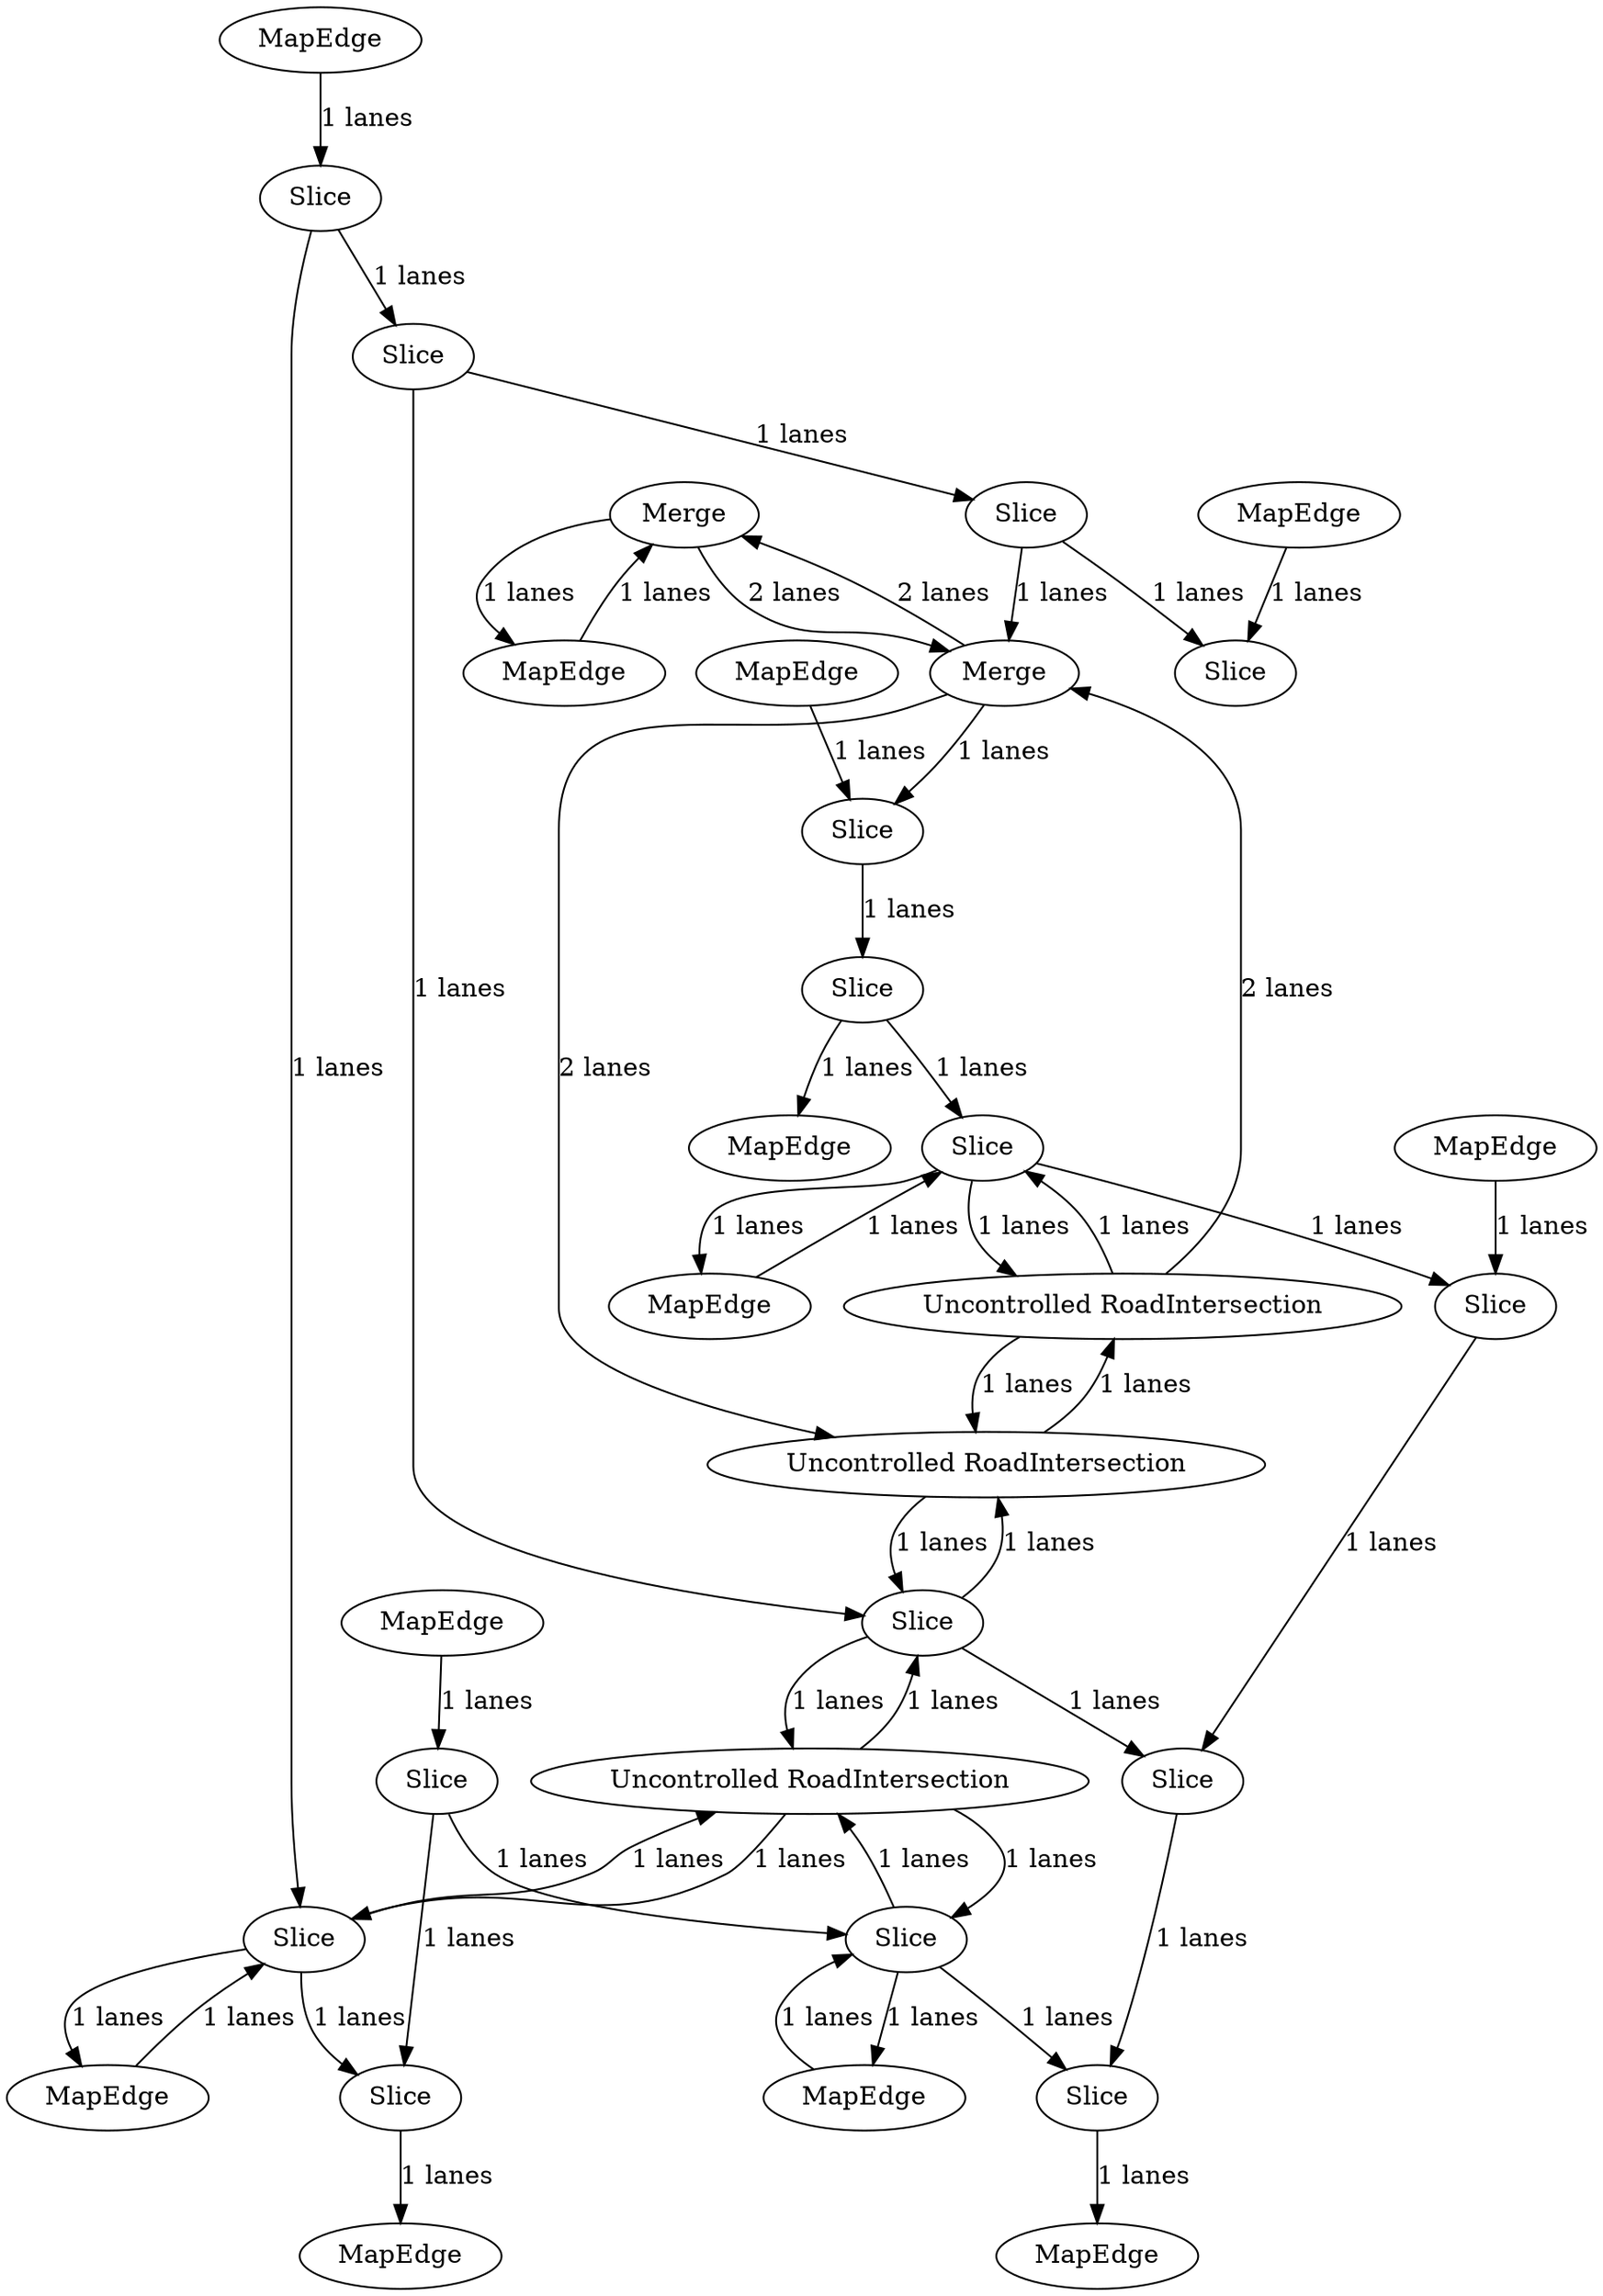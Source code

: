digraph {
    0 [ label = "Merge" ]
    1 [ label = "MapEdge" ]
    2 [ label = "Uncontrolled RoadIntersection" ]
    3 [ label = "Uncontrolled RoadIntersection" ]
    4 [ label = "MapEdge" ]
    5 [ label = "Uncontrolled RoadIntersection" ]
    6 [ label = "MapEdge" ]
    7 [ label = "MapEdge" ]
    8 [ label = "MapEdge" ]
    9 [ label = "MapEdge" ]
    10 [ label = "MapEdge" ]
    11 [ label = "Slice" ]
    12 [ label = "MapEdge" ]
    13 [ label = "MapEdge" ]
    14 [ label = "MapEdge" ]
    15 [ label = "MapEdge" ]
    16 [ label = "Slice" ]
    17 [ label = "Merge" ]
    18 [ label = "Slice" ]
    19 [ label = "Slice" ]
    20 [ label = "Slice" ]
    21 [ label = "Slice" ]
    22 [ label = "Slice" ]
    23 [ label = "Slice" ]
    24 [ label = "Slice" ]
    25 [ label = "Slice" ]
    26 [ label = "Slice" ]
    27 [ label = "Slice" ]
    28 [ label = "Slice" ]
    29 [ label = "Slice" ]
    30 [ label = "Slice" ]
    31 [ label = "MapEdge" ]
    0 -> 1 [ label = "1 lanes" ]
    1 -> 0 [ label = "1 lanes" ]
    2 -> 17 [ label = "2 lanes" ]
    17 -> 0 [ label = "2 lanes" ]
    0 -> 17 [ label = "2 lanes" ]
    17 -> 3 [ label = "2 lanes" ]
    4 -> 23 [ label = "1 lanes" ]
    23 -> 4 [ label = "1 lanes" ]
    23 -> 5 [ label = "1 lanes" ]
    5 -> 23 [ label = "1 lanes" ]
    5 -> 29 [ label = "1 lanes" ]
    29 -> 5 [ label = "1 lanes" ]
    29 -> 3 [ label = "1 lanes" ]
    3 -> 29 [ label = "1 lanes" ]
    3 -> 2 [ label = "1 lanes" ]
    2 -> 3 [ label = "1 lanes" ]
    2 -> 20 [ label = "1 lanes" ]
    20 -> 2 [ label = "1 lanes" ]
    20 -> 6 [ label = "1 lanes" ]
    6 -> 20 [ label = "1 lanes" ]
    5 -> 26 [ label = "1 lanes" ]
    26 -> 5 [ label = "1 lanes" ]
    26 -> 7 [ label = "1 lanes" ]
    7 -> 26 [ label = "1 lanes" ]
    8 -> 25 [ label = "1 lanes" ]
    25 -> 24 [ label = "1 lanes" ]
    24 -> 9 [ label = "1 lanes" ]
    10 -> 22 [ label = "1 lanes" ]
    22 -> 28 [ label = "1 lanes" ]
    28 -> 16 [ label = "1 lanes" ]
    16 -> 11 [ label = "1 lanes" ]
    12 -> 18 [ label = "1 lanes" ]
    18 -> 19 [ label = "1 lanes" ]
    19 -> 13 [ label = "1 lanes" ]
    14 -> 21 [ label = "1 lanes" ]
    21 -> 30 [ label = "1 lanes" ]
    30 -> 27 [ label = "1 lanes" ]
    27 -> 15 [ label = "1 lanes" ]
    16 -> 17 [ label = "1 lanes" ]
    17 -> 18 [ label = "1 lanes" ]
    19 -> 20 [ label = "1 lanes" ]
    20 -> 21 [ label = "1 lanes" ]
    22 -> 23 [ label = "1 lanes" ]
    23 -> 24 [ label = "1 lanes" ]
    25 -> 26 [ label = "1 lanes" ]
    26 -> 27 [ label = "1 lanes" ]
    28 -> 29 [ label = "1 lanes" ]
    29 -> 30 [ label = "1 lanes" ]
    31 -> 11 [ label = "1 lanes" ]
}
